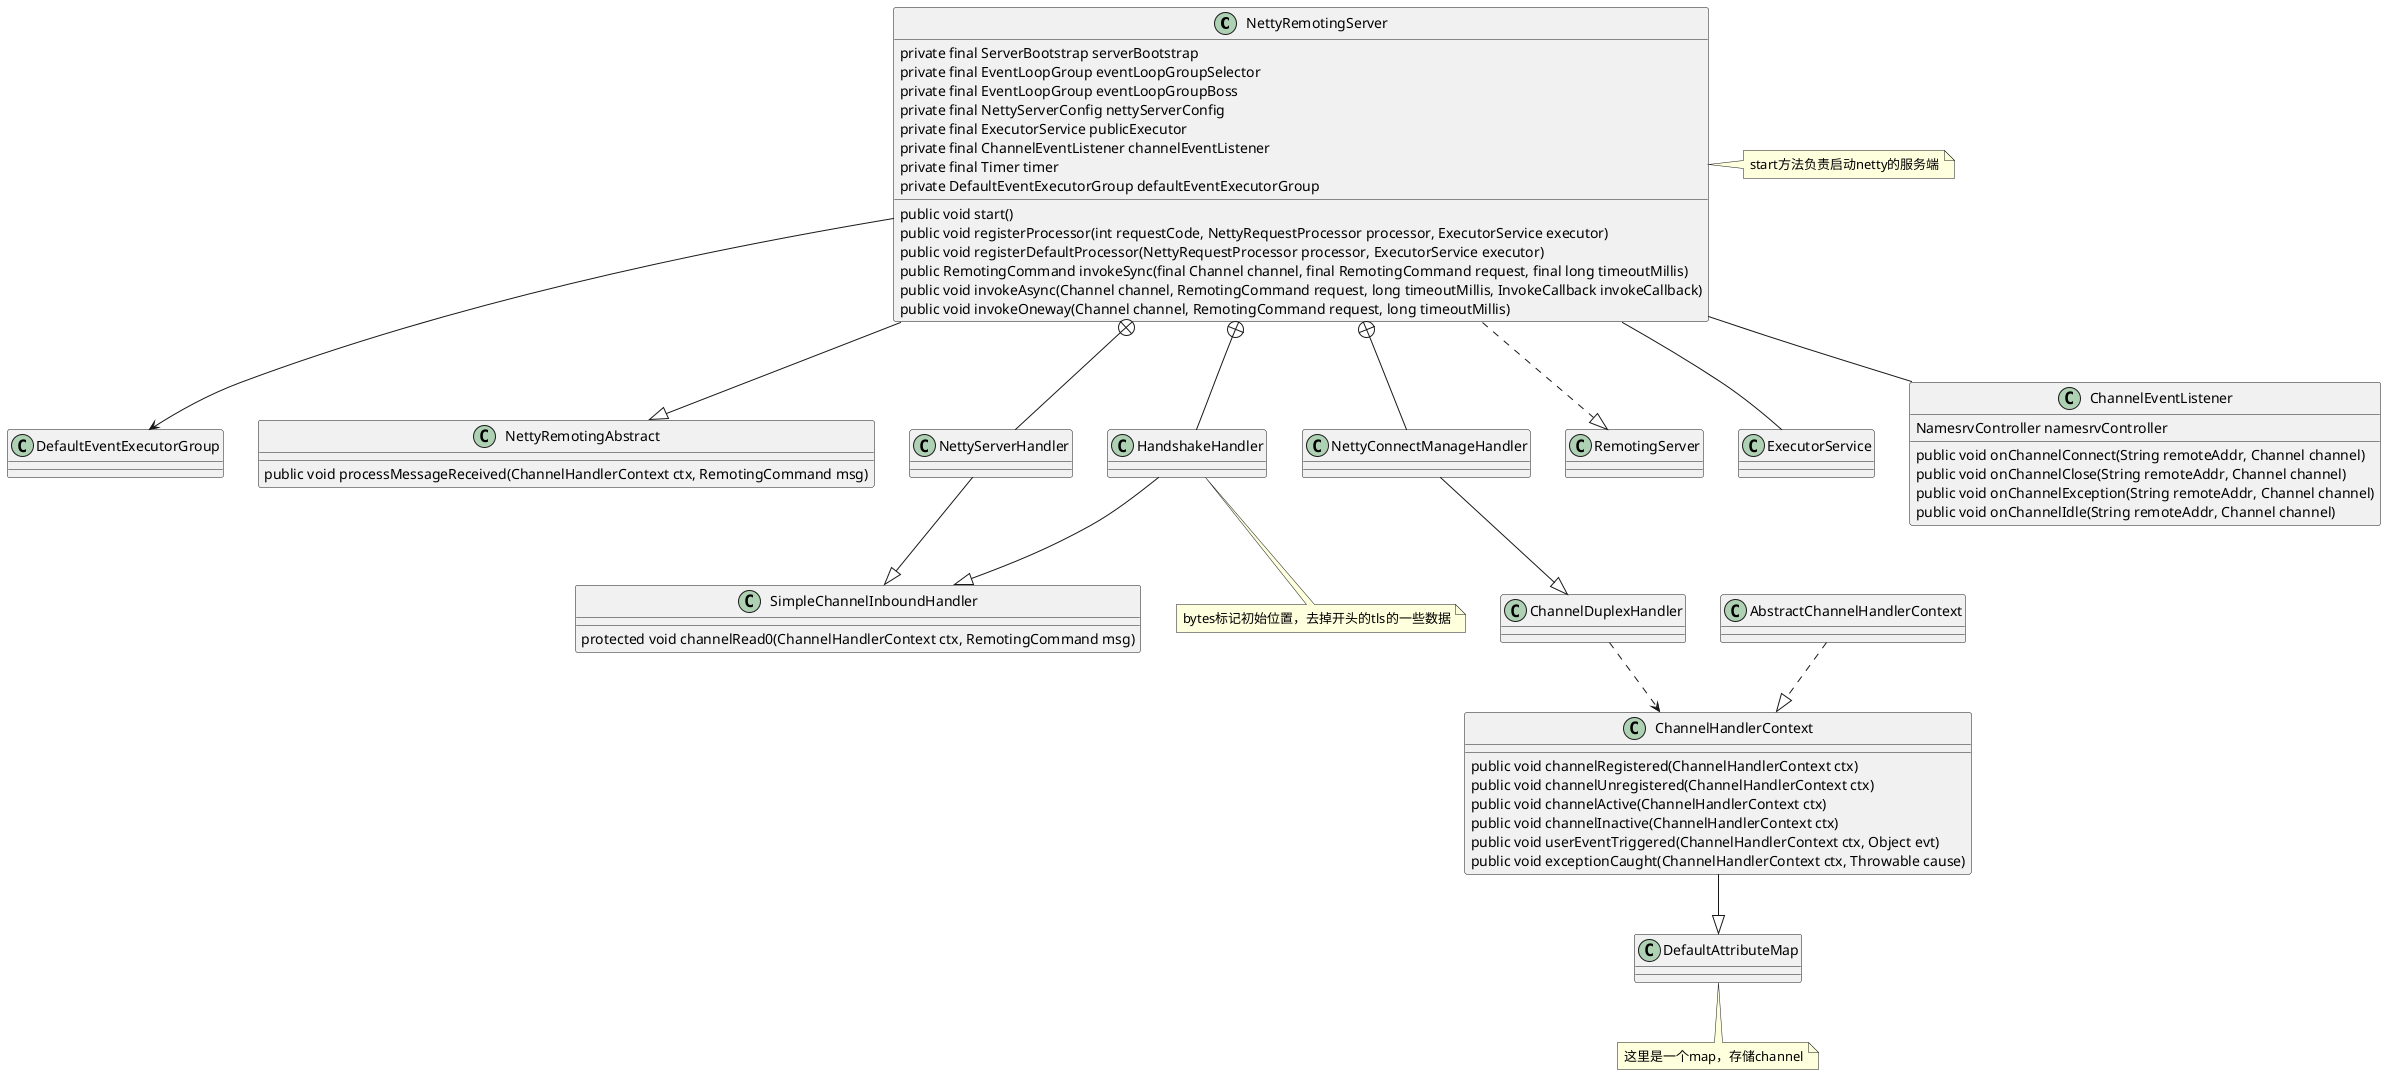 @startuml
class NettyRemotingServer{
    private final ServerBootstrap serverBootstrap
    private final EventLoopGroup eventLoopGroupSelector
    private final EventLoopGroup eventLoopGroupBoss
    private final NettyServerConfig nettyServerConfig
    private final ExecutorService publicExecutor
    private final ChannelEventListener channelEventListener
    private final Timer timer
    private DefaultEventExecutorGroup defaultEventExecutorGroup
    public void start()
    public void registerProcessor(int requestCode, NettyRequestProcessor processor, ExecutorService executor)
    public void registerDefaultProcessor(NettyRequestProcessor processor, ExecutorService executor)
    public RemotingCommand invokeSync(final Channel channel, final RemotingCommand request, final long timeoutMillis)
    public void invokeAsync(Channel channel, RemotingCommand request, long timeoutMillis, InvokeCallback invokeCallback)
    public void invokeOneway(Channel channel, RemotingCommand request, long timeoutMillis)
}
note right:start方法负责启动netty的服务端
NettyRemotingServer-->DefaultEventExecutorGroup

class NettyRemotingAbstract{
public void processMessageReceived(ChannelHandlerContext ctx, RemotingCommand msg)
}
class NettyServerHandler{
}
class HandshakeHandler{
}
note bottom : bytes标记初始位置，去掉开头的tls的一些数据

class NettyConnectManageHandler{
}

class ChannelDuplexHandler{

}

class SimpleChannelInboundHandler{
protected void channelRead0(ChannelHandlerContext ctx, RemotingCommand msg)

}
class ChannelHandlerContext{
  public void channelRegistered(ChannelHandlerContext ctx)
  public void channelUnregistered(ChannelHandlerContext ctx)
  public void channelActive(ChannelHandlerContext ctx)
  public void channelInactive(ChannelHandlerContext ctx)
  public void userEventTriggered(ChannelHandlerContext ctx, Object evt)
  public void exceptionCaught(ChannelHandlerContext ctx, Throwable cause)
}
ChannelDuplexHandler..>ChannelHandlerContext
ChannelHandlerContext--|>DefaultAttributeMap
note bottom :这里是一个map，存储channel

AbstractChannelHandlerContext..|>ChannelHandlerContext
NettyServerHandler --|>SimpleChannelInboundHandler
HandshakeHandler --|>SimpleChannelInboundHandler

NettyConnectManageHandler --|>ChannelDuplexHandler

NettyRemotingServer +-- NettyServerHandler
NettyRemotingServer +-- HandshakeHandler
NettyRemotingServer +-- NettyConnectManageHandler

NettyRemotingServer--|>NettyRemotingAbstract
NettyRemotingServer..|>RemotingServer
NettyRemotingServer--ExecutorService

class ChannelEventListener{
  NamesrvController namesrvController
  public void onChannelConnect(String remoteAddr, Channel channel)
  public void onChannelClose(String remoteAddr, Channel channel)
  public void onChannelException(String remoteAddr, Channel channel)
  public void onChannelIdle(String remoteAddr, Channel channel)
}

NettyRemotingServer--ChannelEventListener
'BrokerHousekeepingService..>ChannelEventListener
'abstract class AbstractList
'abstract AbstractCollection
'interface List
'interface Collection
'
'List <|-- AbstractList
'Collection <|-- AbstractCollection
'
'Collection <|- List
'AbstractCollection <|- AbstractList
'AbstractList <|-- ArrayList
'
'class ArrayList {
'Object[] elementData
'size()
'}
'
'enum TimeUnit {
'DAYS
'HOURS
'MINUTES
'}

@enduml